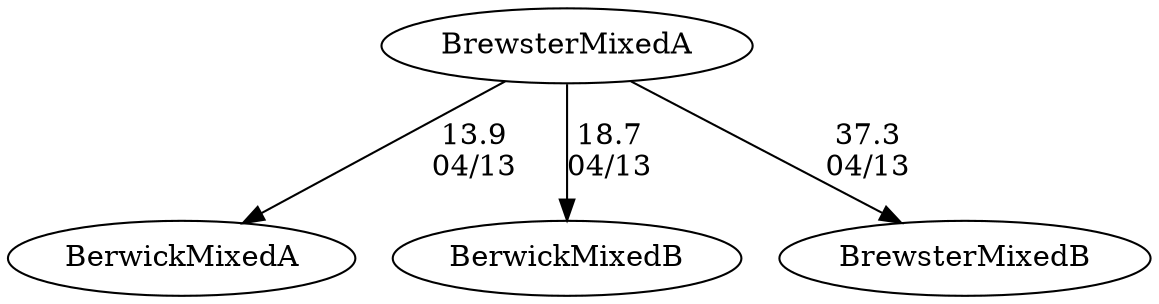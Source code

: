 digraph girls3foursBrewsterMixedA {BerwickMixedA [URL="girls3foursBrewsterMixedABerwickMixedA.html"];BrewsterMixedA [URL="girls3foursBrewsterMixedABrewsterMixedA.html"];BerwickMixedB [URL="girls3foursBrewsterMixedABerwickMixedB.html"];BrewsterMixedB [URL="girls3foursBrewsterMixedABrewsterMixedB.html"];BrewsterMixedA -> BerwickMixedA[label="13.9
04/13", weight="87", tooltip="NEIRA Boys & Girls Fours,Berwick Academy vs. Brewster Academy			
Distance: 1500 Conditions: Tail Current with a strong tail/cross wind with occasional gusts. Fun conditions for first race of the season! Thank you for Brewster for making the trip. Comments: Mixed boats were exhibition events and a combo of boys and girls of various skill levels - anything to get some new rowers more racing experience!
None", URL="https://www.row2k.com/results/resultspage.cfm?UID=193F4296CB862153CF0FD21B95E6AB20&cat=5", random="random"]; 
BrewsterMixedA -> BerwickMixedB[label="18.7
04/13", weight="82", tooltip="NEIRA Boys & Girls Fours,Berwick Academy vs. Brewster Academy			
Distance: 1500 Conditions: Tail Current with a strong tail/cross wind with occasional gusts. Fun conditions for first race of the season! Thank you for Brewster for making the trip. Comments: Mixed boats were exhibition events and a combo of boys and girls of various skill levels - anything to get some new rowers more racing experience!
None", URL="https://www.row2k.com/results/resultspage.cfm?UID=193F4296CB862153CF0FD21B95E6AB20&cat=5", random="random"]; 
BrewsterMixedA -> BrewsterMixedB[label="37.3
04/13", weight="63", tooltip="NEIRA Boys & Girls Fours,Berwick Academy vs. Brewster Academy			
Distance: 1500 Conditions: Tail Current with a strong tail/cross wind with occasional gusts. Fun conditions for first race of the season! Thank you for Brewster for making the trip. Comments: Mixed boats were exhibition events and a combo of boys and girls of various skill levels - anything to get some new rowers more racing experience!
None", URL="https://www.row2k.com/results/resultspage.cfm?UID=193F4296CB862153CF0FD21B95E6AB20&cat=5", random="random"]}